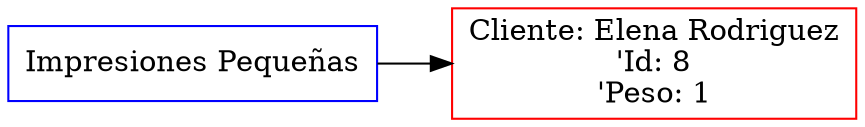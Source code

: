  digraph G {
 rankdir=LR;
 inicio [label="Impresiones Pequeñas", color="blue", shape="rectangle"];
 node0 [label="Cliente: Elena Rodriguez\n'Id: 8\n'Peso: 1", color="red", shape="rectangle"];
 inicio -> node0 [dir="forward"];
 }
